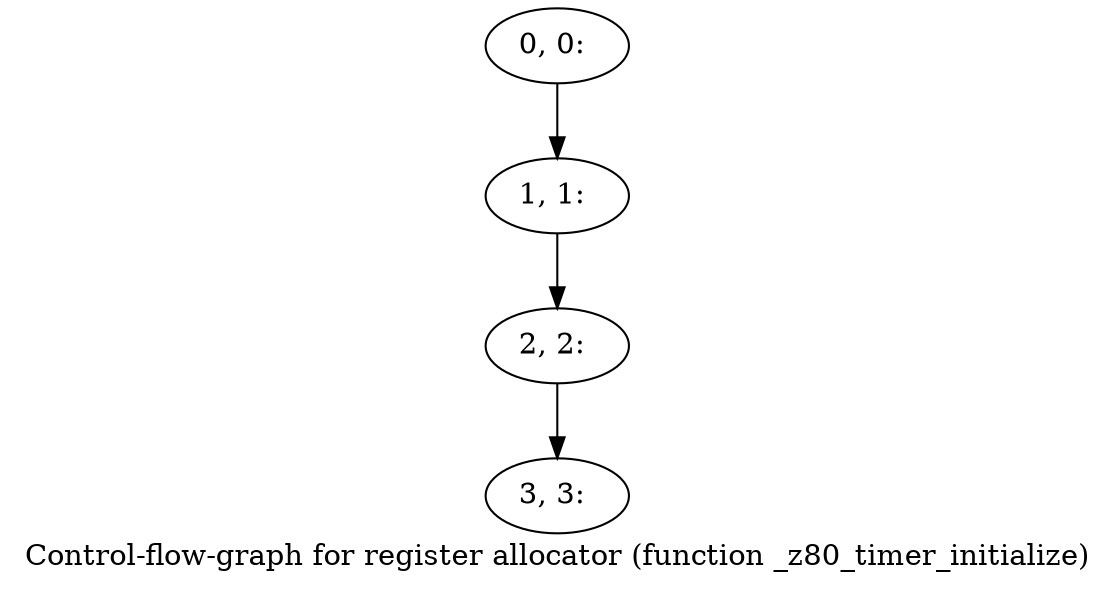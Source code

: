 digraph G {
graph [label="Control-flow-graph for register allocator (function _z80_timer_initialize)"]
0[label="0, 0: "];
1[label="1, 1: "];
2[label="2, 2: "];
3[label="3, 3: "];
0->1 ;
1->2 ;
2->3 ;
}
